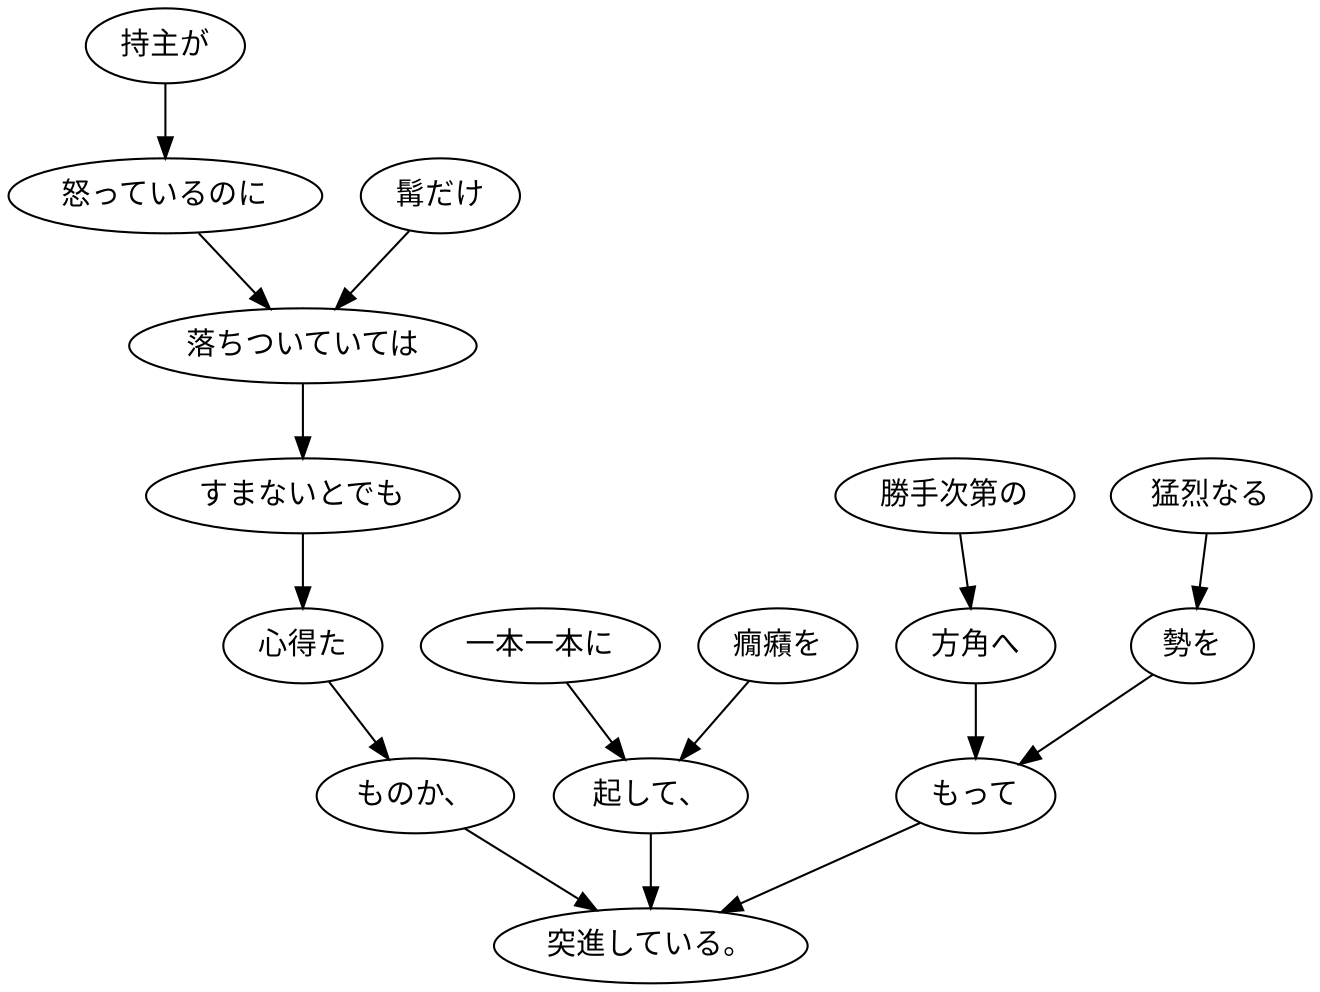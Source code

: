 digraph graph6528 {
	node0 [label="持主が"];
	node1 [label="怒っているのに"];
	node2 [label="髯だけ"];
	node3 [label="落ちついていては"];
	node4 [label="すまないとでも"];
	node5 [label="心得た"];
	node6 [label="ものか、"];
	node7 [label="一本一本に"];
	node8 [label="癇癪を"];
	node9 [label="起して、"];
	node10 [label="勝手次第の"];
	node11 [label="方角へ"];
	node12 [label="猛烈なる"];
	node13 [label="勢を"];
	node14 [label="もって"];
	node15 [label="突進している。"];
	node0 -> node1;
	node1 -> node3;
	node2 -> node3;
	node3 -> node4;
	node4 -> node5;
	node5 -> node6;
	node6 -> node15;
	node7 -> node9;
	node8 -> node9;
	node9 -> node15;
	node10 -> node11;
	node11 -> node14;
	node12 -> node13;
	node13 -> node14;
	node14 -> node15;
}
